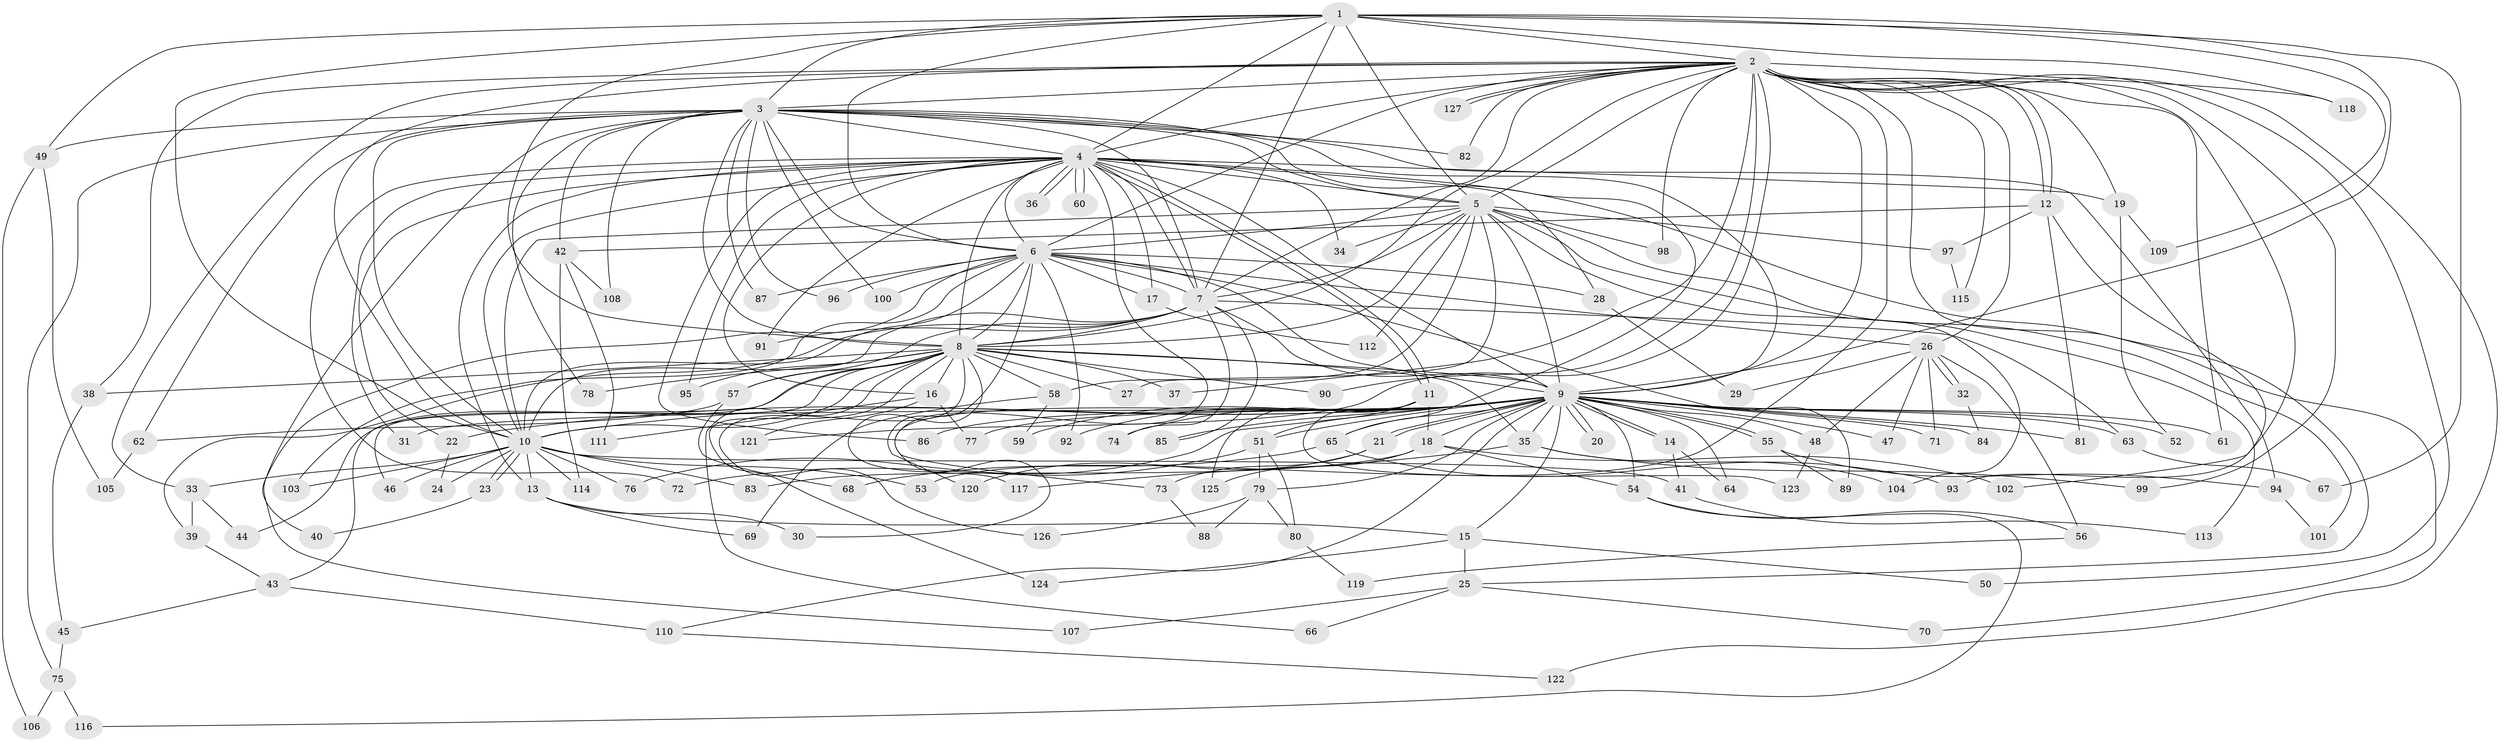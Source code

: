 // Generated by graph-tools (version 1.1) at 2025/25/03/09/25 03:25:45]
// undirected, 127 vertices, 279 edges
graph export_dot {
graph [start="1"]
  node [color=gray90,style=filled];
  1;
  2;
  3;
  4;
  5;
  6;
  7;
  8;
  9;
  10;
  11;
  12;
  13;
  14;
  15;
  16;
  17;
  18;
  19;
  20;
  21;
  22;
  23;
  24;
  25;
  26;
  27;
  28;
  29;
  30;
  31;
  32;
  33;
  34;
  35;
  36;
  37;
  38;
  39;
  40;
  41;
  42;
  43;
  44;
  45;
  46;
  47;
  48;
  49;
  50;
  51;
  52;
  53;
  54;
  55;
  56;
  57;
  58;
  59;
  60;
  61;
  62;
  63;
  64;
  65;
  66;
  67;
  68;
  69;
  70;
  71;
  72;
  73;
  74;
  75;
  76;
  77;
  78;
  79;
  80;
  81;
  82;
  83;
  84;
  85;
  86;
  87;
  88;
  89;
  90;
  91;
  92;
  93;
  94;
  95;
  96;
  97;
  98;
  99;
  100;
  101;
  102;
  103;
  104;
  105;
  106;
  107;
  108;
  109;
  110;
  111;
  112;
  113;
  114;
  115;
  116;
  117;
  118;
  119;
  120;
  121;
  122;
  123;
  124;
  125;
  126;
  127;
  1 -- 2;
  1 -- 3;
  1 -- 4;
  1 -- 5;
  1 -- 6;
  1 -- 7;
  1 -- 8;
  1 -- 9;
  1 -- 10;
  1 -- 49;
  1 -- 67;
  1 -- 109;
  1 -- 118;
  2 -- 3;
  2 -- 4;
  2 -- 5;
  2 -- 6;
  2 -- 7;
  2 -- 8;
  2 -- 9;
  2 -- 10;
  2 -- 12;
  2 -- 12;
  2 -- 19;
  2 -- 25;
  2 -- 26;
  2 -- 33;
  2 -- 37;
  2 -- 38;
  2 -- 50;
  2 -- 53;
  2 -- 61;
  2 -- 82;
  2 -- 90;
  2 -- 93;
  2 -- 98;
  2 -- 99;
  2 -- 115;
  2 -- 118;
  2 -- 121;
  2 -- 122;
  2 -- 127;
  2 -- 127;
  3 -- 4;
  3 -- 5;
  3 -- 6;
  3 -- 7;
  3 -- 8;
  3 -- 9;
  3 -- 10;
  3 -- 42;
  3 -- 49;
  3 -- 62;
  3 -- 65;
  3 -- 75;
  3 -- 78;
  3 -- 82;
  3 -- 87;
  3 -- 94;
  3 -- 96;
  3 -- 100;
  3 -- 107;
  3 -- 108;
  4 -- 5;
  4 -- 6;
  4 -- 7;
  4 -- 8;
  4 -- 9;
  4 -- 10;
  4 -- 11;
  4 -- 11;
  4 -- 13;
  4 -- 16;
  4 -- 17;
  4 -- 19;
  4 -- 22;
  4 -- 28;
  4 -- 31;
  4 -- 34;
  4 -- 36;
  4 -- 36;
  4 -- 60;
  4 -- 60;
  4 -- 70;
  4 -- 72;
  4 -- 73;
  4 -- 86;
  4 -- 91;
  4 -- 95;
  5 -- 6;
  5 -- 7;
  5 -- 8;
  5 -- 9;
  5 -- 10;
  5 -- 27;
  5 -- 34;
  5 -- 58;
  5 -- 97;
  5 -- 98;
  5 -- 101;
  5 -- 104;
  5 -- 112;
  5 -- 113;
  6 -- 7;
  6 -- 8;
  6 -- 9;
  6 -- 10;
  6 -- 17;
  6 -- 26;
  6 -- 28;
  6 -- 40;
  6 -- 87;
  6 -- 89;
  6 -- 92;
  6 -- 96;
  6 -- 100;
  6 -- 103;
  6 -- 120;
  7 -- 8;
  7 -- 9;
  7 -- 10;
  7 -- 39;
  7 -- 57;
  7 -- 63;
  7 -- 74;
  7 -- 85;
  7 -- 91;
  8 -- 9;
  8 -- 10;
  8 -- 16;
  8 -- 27;
  8 -- 35;
  8 -- 37;
  8 -- 38;
  8 -- 43;
  8 -- 44;
  8 -- 46;
  8 -- 57;
  8 -- 58;
  8 -- 66;
  8 -- 78;
  8 -- 90;
  8 -- 95;
  8 -- 117;
  8 -- 124;
  8 -- 126;
  9 -- 10;
  9 -- 14;
  9 -- 14;
  9 -- 15;
  9 -- 18;
  9 -- 20;
  9 -- 20;
  9 -- 21;
  9 -- 21;
  9 -- 22;
  9 -- 31;
  9 -- 35;
  9 -- 47;
  9 -- 48;
  9 -- 51;
  9 -- 52;
  9 -- 54;
  9 -- 55;
  9 -- 55;
  9 -- 59;
  9 -- 61;
  9 -- 63;
  9 -- 64;
  9 -- 65;
  9 -- 71;
  9 -- 74;
  9 -- 76;
  9 -- 77;
  9 -- 79;
  9 -- 81;
  9 -- 84;
  9 -- 85;
  9 -- 86;
  9 -- 92;
  9 -- 110;
  10 -- 13;
  10 -- 23;
  10 -- 23;
  10 -- 24;
  10 -- 33;
  10 -- 41;
  10 -- 46;
  10 -- 53;
  10 -- 76;
  10 -- 83;
  10 -- 103;
  10 -- 114;
  11 -- 18;
  11 -- 30;
  11 -- 51;
  11 -- 123;
  11 -- 125;
  12 -- 42;
  12 -- 81;
  12 -- 97;
  12 -- 102;
  13 -- 15;
  13 -- 30;
  13 -- 69;
  14 -- 41;
  14 -- 64;
  15 -- 25;
  15 -- 50;
  15 -- 124;
  16 -- 77;
  16 -- 111;
  16 -- 121;
  17 -- 112;
  18 -- 54;
  18 -- 83;
  18 -- 102;
  18 -- 125;
  19 -- 52;
  19 -- 109;
  21 -- 73;
  21 -- 120;
  22 -- 24;
  23 -- 40;
  25 -- 66;
  25 -- 70;
  25 -- 107;
  26 -- 29;
  26 -- 32;
  26 -- 32;
  26 -- 47;
  26 -- 48;
  26 -- 56;
  26 -- 71;
  28 -- 29;
  32 -- 84;
  33 -- 39;
  33 -- 44;
  35 -- 99;
  35 -- 104;
  35 -- 117;
  38 -- 45;
  39 -- 43;
  41 -- 113;
  42 -- 108;
  42 -- 111;
  42 -- 114;
  43 -- 45;
  43 -- 110;
  45 -- 75;
  48 -- 123;
  49 -- 105;
  49 -- 106;
  51 -- 72;
  51 -- 79;
  51 -- 80;
  54 -- 56;
  54 -- 116;
  55 -- 89;
  55 -- 94;
  56 -- 119;
  57 -- 62;
  57 -- 68;
  58 -- 59;
  58 -- 69;
  62 -- 105;
  63 -- 67;
  65 -- 68;
  65 -- 93;
  73 -- 88;
  75 -- 106;
  75 -- 116;
  79 -- 80;
  79 -- 88;
  79 -- 126;
  80 -- 119;
  94 -- 101;
  97 -- 115;
  110 -- 122;
}
